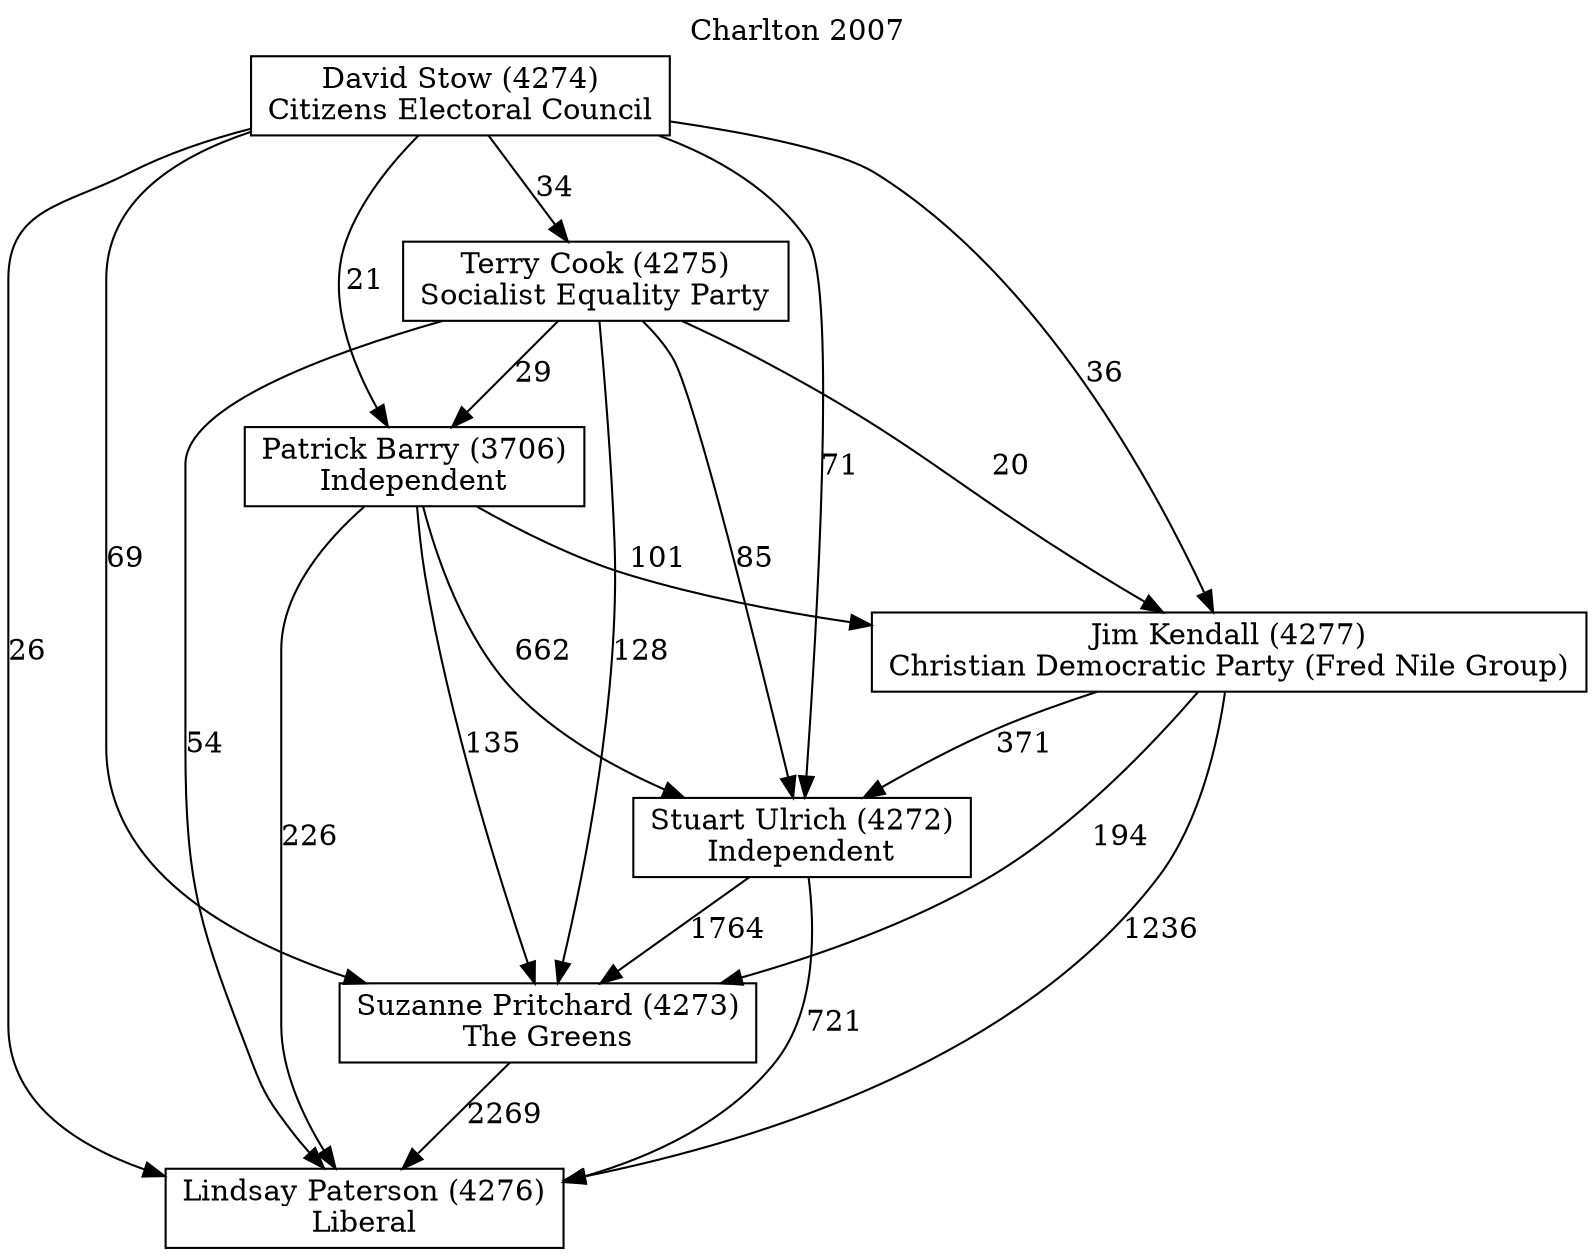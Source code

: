 // House preference flow
digraph "Lindsay Paterson (4276)_Charlton_2007" {
	graph [label="Charlton 2007" labelloc=t mclimit=10]
	node [shape=box]
	"Lindsay Paterson (4276)" [label="Lindsay Paterson (4276)
Liberal"]
	"Suzanne Pritchard (4273)" [label="Suzanne Pritchard (4273)
The Greens"]
	"Stuart Ulrich (4272)" [label="Stuart Ulrich (4272)
Independent"]
	"Jim Kendall (4277)" [label="Jim Kendall (4277)
Christian Democratic Party (Fred Nile Group)"]
	"Patrick Barry (3706)" [label="Patrick Barry (3706)
Independent"]
	"Terry Cook (4275)" [label="Terry Cook (4275)
Socialist Equality Party"]
	"David Stow (4274)" [label="David Stow (4274)
Citizens Electoral Council"]
	"Suzanne Pritchard (4273)" -> "Lindsay Paterson (4276)" [label=2269]
	"Stuart Ulrich (4272)" -> "Suzanne Pritchard (4273)" [label=1764]
	"Jim Kendall (4277)" -> "Stuart Ulrich (4272)" [label=371]
	"Patrick Barry (3706)" -> "Jim Kendall (4277)" [label=101]
	"Terry Cook (4275)" -> "Patrick Barry (3706)" [label=29]
	"David Stow (4274)" -> "Terry Cook (4275)" [label=34]
	"Stuart Ulrich (4272)" -> "Lindsay Paterson (4276)" [label=721]
	"Jim Kendall (4277)" -> "Lindsay Paterson (4276)" [label=1236]
	"Patrick Barry (3706)" -> "Lindsay Paterson (4276)" [label=226]
	"Terry Cook (4275)" -> "Lindsay Paterson (4276)" [label=54]
	"David Stow (4274)" -> "Lindsay Paterson (4276)" [label=26]
	"David Stow (4274)" -> "Patrick Barry (3706)" [label=21]
	"Terry Cook (4275)" -> "Jim Kendall (4277)" [label=20]
	"David Stow (4274)" -> "Jim Kendall (4277)" [label=36]
	"Patrick Barry (3706)" -> "Stuart Ulrich (4272)" [label=662]
	"Terry Cook (4275)" -> "Stuart Ulrich (4272)" [label=85]
	"David Stow (4274)" -> "Stuart Ulrich (4272)" [label=71]
	"Jim Kendall (4277)" -> "Suzanne Pritchard (4273)" [label=194]
	"Patrick Barry (3706)" -> "Suzanne Pritchard (4273)" [label=135]
	"Terry Cook (4275)" -> "Suzanne Pritchard (4273)" [label=128]
	"David Stow (4274)" -> "Suzanne Pritchard (4273)" [label=69]
}
